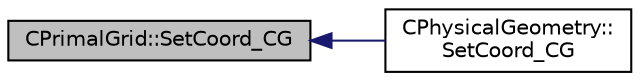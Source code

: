 digraph "CPrimalGrid::SetCoord_CG"
{
  edge [fontname="Helvetica",fontsize="10",labelfontname="Helvetica",labelfontsize="10"];
  node [fontname="Helvetica",fontsize="10",shape=record];
  rankdir="LR";
  Node530 [label="CPrimalGrid::SetCoord_CG",height=0.2,width=0.4,color="black", fillcolor="grey75", style="filled", fontcolor="black"];
  Node530 -> Node531 [dir="back",color="midnightblue",fontsize="10",style="solid",fontname="Helvetica"];
  Node531 [label="CPhysicalGeometry::\lSetCoord_CG",height=0.2,width=0.4,color="black", fillcolor="white", style="filled",URL="$class_c_physical_geometry.html#aee78e23035731a714dda6a73e6de8838",tooltip="Set the center of gravity of the face, elements and edges. "];
}
